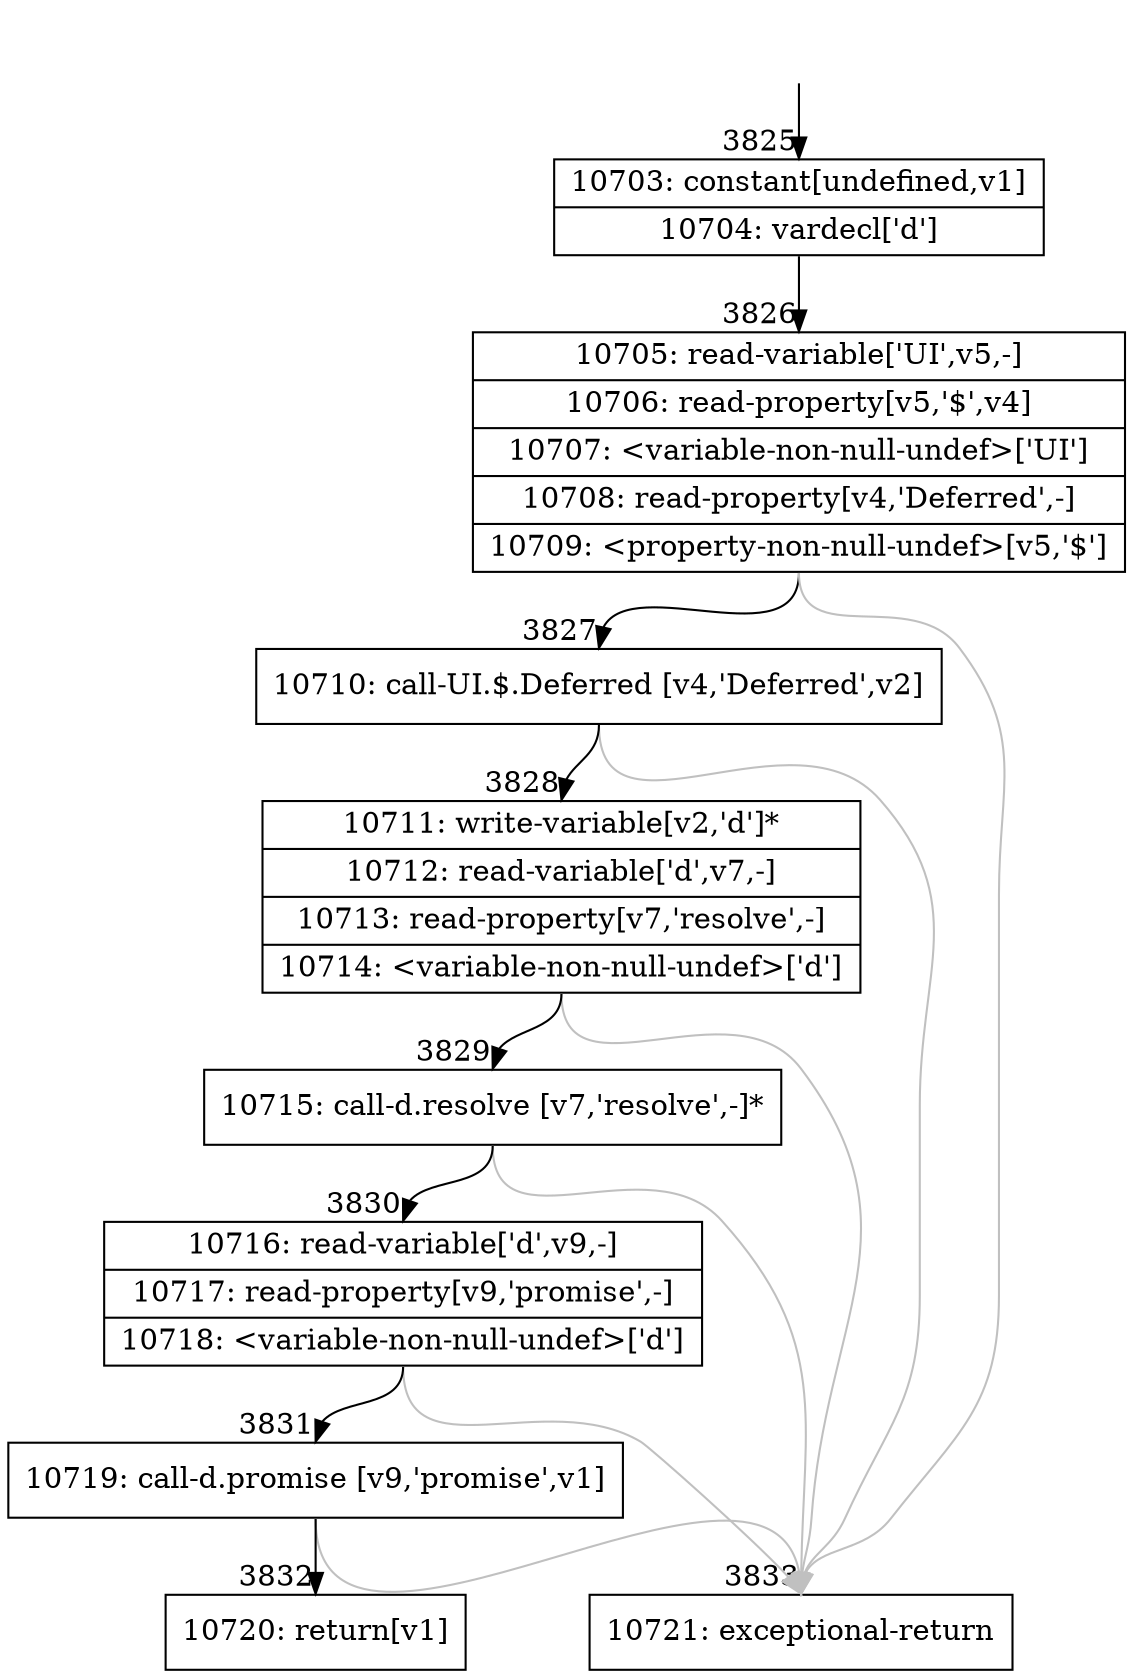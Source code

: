 digraph {
rankdir="TD"
BB_entry283[shape=none,label=""];
BB_entry283 -> BB3825 [tailport=s, headport=n, headlabel="    3825"]
BB3825 [shape=record label="{10703: constant[undefined,v1]|10704: vardecl['d']}" ] 
BB3825 -> BB3826 [tailport=s, headport=n, headlabel="      3826"]
BB3826 [shape=record label="{10705: read-variable['UI',v5,-]|10706: read-property[v5,'$',v4]|10707: \<variable-non-null-undef\>['UI']|10708: read-property[v4,'Deferred',-]|10709: \<property-non-null-undef\>[v5,'$']}" ] 
BB3826 -> BB3827 [tailport=s, headport=n, headlabel="      3827"]
BB3826 -> BB3833 [tailport=s, headport=n, color=gray, headlabel="      3833"]
BB3827 [shape=record label="{10710: call-UI.$.Deferred [v4,'Deferred',v2]}" ] 
BB3827 -> BB3828 [tailport=s, headport=n, headlabel="      3828"]
BB3827 -> BB3833 [tailport=s, headport=n, color=gray]
BB3828 [shape=record label="{10711: write-variable[v2,'d']*|10712: read-variable['d',v7,-]|10713: read-property[v7,'resolve',-]|10714: \<variable-non-null-undef\>['d']}" ] 
BB3828 -> BB3829 [tailport=s, headport=n, headlabel="      3829"]
BB3828 -> BB3833 [tailport=s, headport=n, color=gray]
BB3829 [shape=record label="{10715: call-d.resolve [v7,'resolve',-]*}" ] 
BB3829 -> BB3830 [tailport=s, headport=n, headlabel="      3830"]
BB3829 -> BB3833 [tailport=s, headport=n, color=gray]
BB3830 [shape=record label="{10716: read-variable['d',v9,-]|10717: read-property[v9,'promise',-]|10718: \<variable-non-null-undef\>['d']}" ] 
BB3830 -> BB3831 [tailport=s, headport=n, headlabel="      3831"]
BB3830 -> BB3833 [tailport=s, headport=n, color=gray]
BB3831 [shape=record label="{10719: call-d.promise [v9,'promise',v1]}" ] 
BB3831 -> BB3832 [tailport=s, headport=n, headlabel="      3832"]
BB3831 -> BB3833 [tailport=s, headport=n, color=gray]
BB3832 [shape=record label="{10720: return[v1]}" ] 
BB3833 [shape=record label="{10721: exceptional-return}" ] 
//#$~ 2936
}
